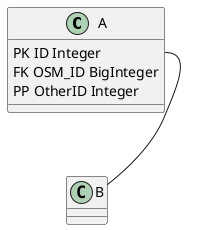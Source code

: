 {
  "sha1": "csypokid9sz0y1afh3dsyq3uxppaksy",
  "insertion": {
    "when": "2024-06-01T09:03:02.029Z",
    "user": "plantuml@gmail.com"
  }
}
@startuml
class A {
 PK ID Integer
 FK OSM_ID BigInteger
 PP OtherID Integer
}
A::ID -- B
@enduml
